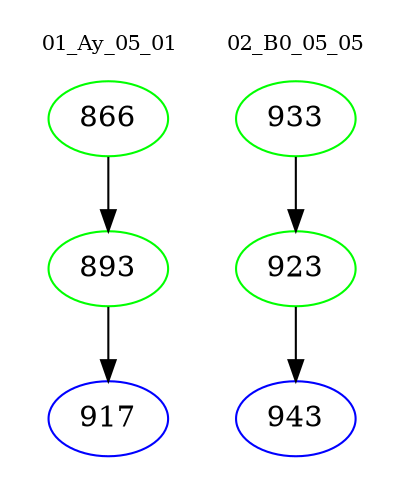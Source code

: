 digraph{
subgraph cluster_0 {
color = white
label = "01_Ay_05_01";
fontsize=10;
T0_866 [label="866", color="green"]
T0_866 -> T0_893 [color="black"]
T0_893 [label="893", color="green"]
T0_893 -> T0_917 [color="black"]
T0_917 [label="917", color="blue"]
}
subgraph cluster_1 {
color = white
label = "02_B0_05_05";
fontsize=10;
T1_933 [label="933", color="green"]
T1_933 -> T1_923 [color="black"]
T1_923 [label="923", color="green"]
T1_923 -> T1_943 [color="black"]
T1_943 [label="943", color="blue"]
}
}
